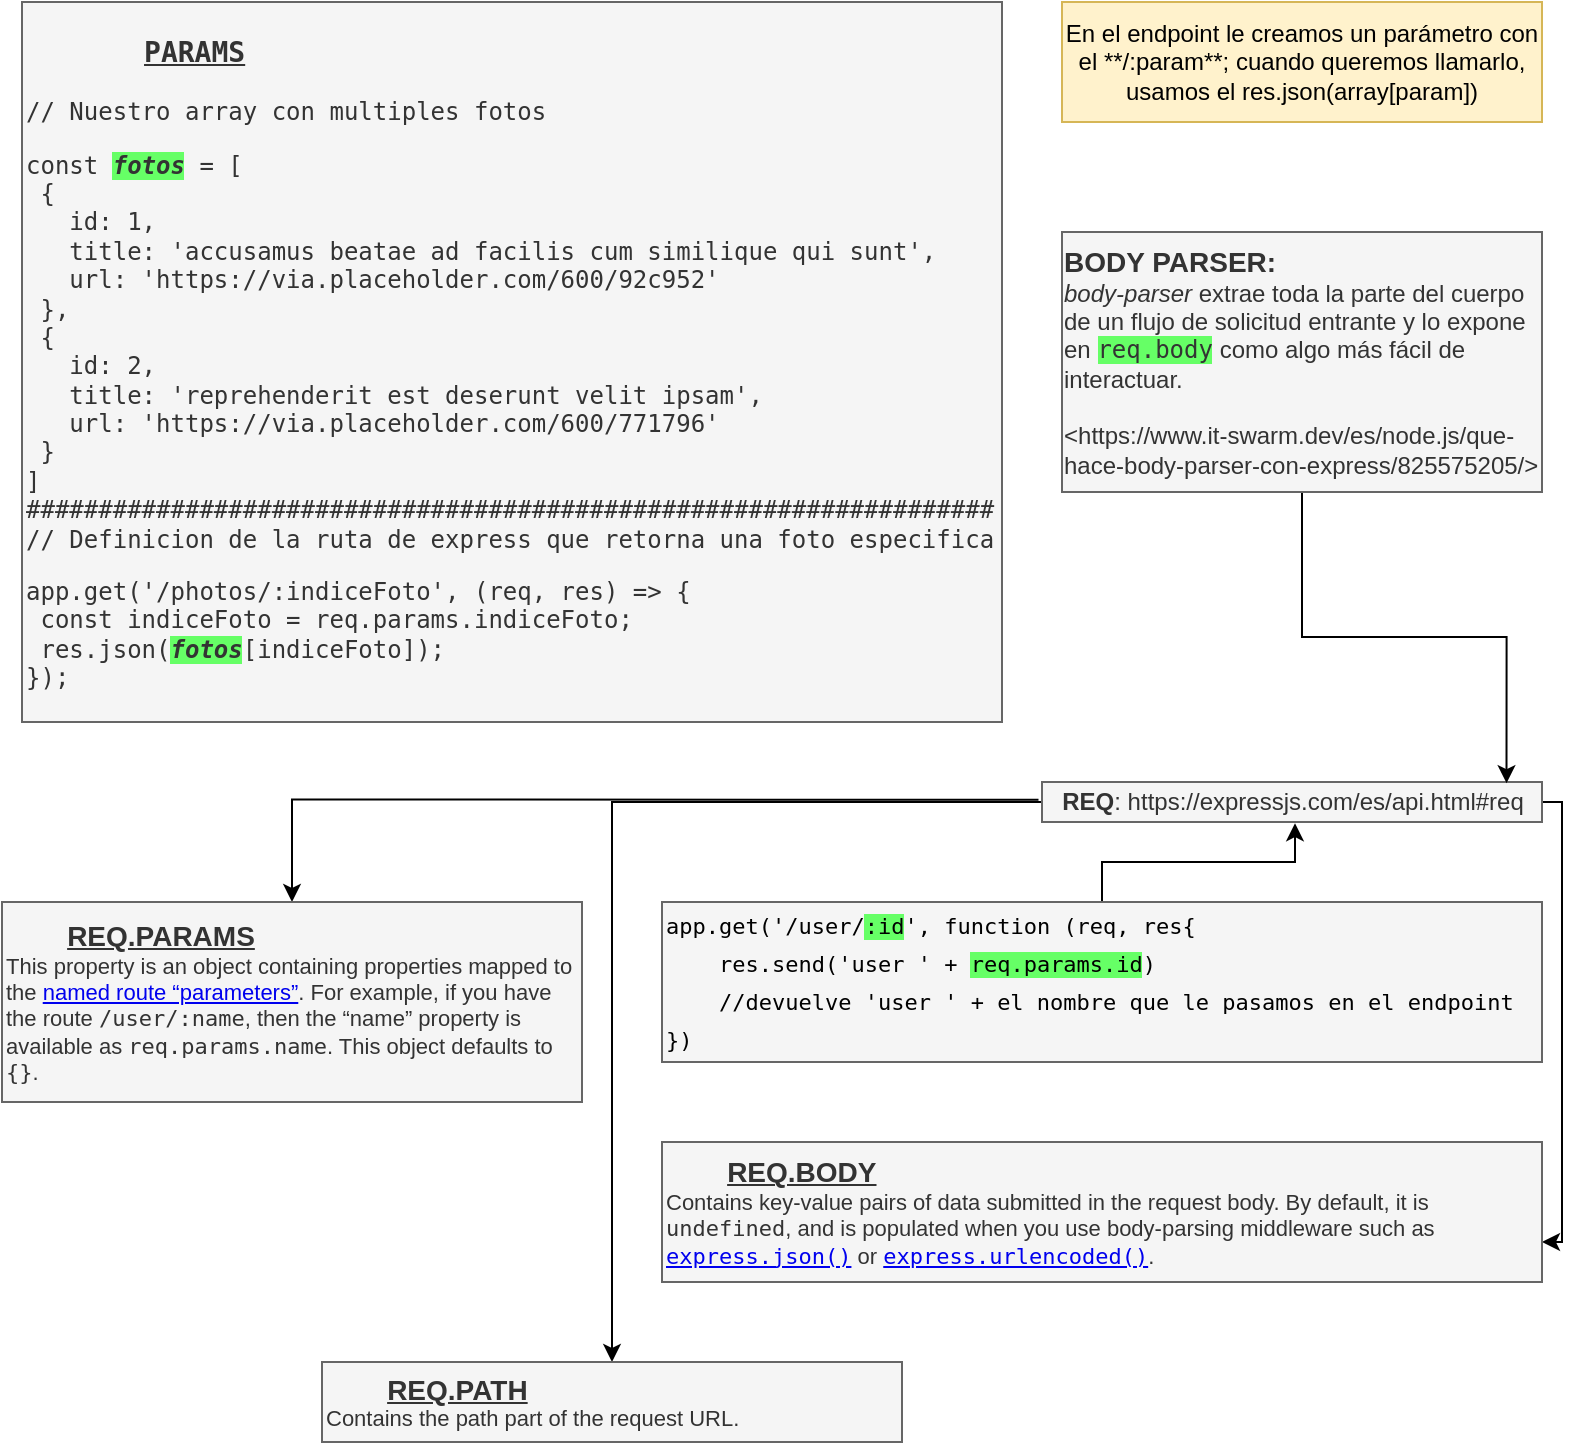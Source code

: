 <mxfile version="13.6.2" type="device"><diagram id="C5RBs43oDa-KdzZeNtuy" name="Page-1"><mxGraphModel dx="1673" dy="960" grid="1" gridSize="10" guides="1" tooltips="1" connect="1" arrows="1" fold="1" page="1" pageScale="1" pageWidth="827" pageHeight="1169" math="0" shadow="0"><root><mxCell id="WIyWlLk6GJQsqaUBKTNV-0"/><mxCell id="WIyWlLk6GJQsqaUBKTNV-1" parent="WIyWlLk6GJQsqaUBKTNV-0"/><mxCell id="s4wS9FY8TFe93iNrgbhF-0" value="&lt;pre class=&quot;md-code-block&quot; style=&quot;font-size: 14px&quot;&gt;&lt;code class=&quot;md-code&quot;&gt;&lt;b&gt;&lt;font style=&quot;font-size: 14px&quot;&gt;       &lt;u&gt;PARAMS&lt;/u&gt;&lt;/font&gt;&lt;/b&gt;&lt;/code&gt;&lt;/pre&gt;&lt;pre class=&quot;md-code-block&quot;&gt;&lt;code class=&quot;md-code&quot;&gt;&lt;font style=&quot;font-size: 12px&quot;&gt;// Nuestro array con multiples fotos&lt;br&gt;&lt;/font&gt;&lt;/code&gt;&lt;/pre&gt;&lt;pre class=&quot;md-code-block&quot;&gt;&lt;code class=&quot;md-code&quot;&gt;const &lt;span style=&quot;background-color: rgb(102 , 255 , 102)&quot;&gt;&lt;b&gt;&lt;i&gt;fotos&lt;/i&gt;&lt;/b&gt;&lt;/span&gt; = [&lt;br&gt; {&lt;br&gt;   id: 1,&lt;br&gt;   title: 'accusamus beatae ad facilis cum similique qui sunt',&lt;br&gt;   url: 'https://via.placeholder.com/600/92c952'&lt;br&gt; },&lt;br&gt; {&lt;br&gt;   id: 2,&lt;br&gt;   title: 'reprehenderit est deserunt velit ipsam',&lt;br&gt;   url: 'https://via.placeholder.com/600/771796'&lt;br&gt; }&lt;br&gt;]&lt;br&gt;###################################################################&lt;br&gt;// Definicion de la ruta de express que retorna una foto especifica&lt;/code&gt;&lt;/pre&gt;&lt;pre class=&quot;md-code-block&quot;&gt;&lt;code class=&quot;md-code&quot;&gt;app.get('/photos/:indiceFoto', (req, res) =&amp;gt; {&lt;br&gt; const indiceFoto = req.params.indiceFoto;&lt;br&gt; res.json(&lt;span style=&quot;background-color: rgb(102 , 255 , 102)&quot;&gt;&lt;b&gt;&lt;i&gt;fotos&lt;/i&gt;&lt;/b&gt;&lt;/span&gt;[indiceFoto]);&lt;br&gt;});&lt;/code&gt;&lt;/pre&gt;" style="text;html=1;strokeColor=#666666;fillColor=#f5f5f5;align=left;verticalAlign=middle;whiteSpace=wrap;rounded=0;fontColor=#333333;" vertex="1" parent="WIyWlLk6GJQsqaUBKTNV-1"><mxGeometry x="40" y="40" width="490" height="360" as="geometry"/></mxCell><mxCell id="s4wS9FY8TFe93iNrgbhF-1" value="En el endpoint le creamos un parámetro con el **/:param**; cuando queremos llamarlo, usamos el res.json(array[param])" style="text;html=1;strokeColor=#d6b656;fillColor=#fff2cc;align=center;verticalAlign=middle;whiteSpace=wrap;rounded=0;" vertex="1" parent="WIyWlLk6GJQsqaUBKTNV-1"><mxGeometry x="560" y="40" width="240" height="60" as="geometry"/></mxCell><mxCell id="s4wS9FY8TFe93iNrgbhF-9" value="" style="edgeStyle=orthogonalEdgeStyle;rounded=0;orthogonalLoop=1;jettySize=auto;html=1;fontSize=11;" edge="1" parent="WIyWlLk6GJQsqaUBKTNV-1" source="s4wS9FY8TFe93iNrgbhF-4" target="s4wS9FY8TFe93iNrgbhF-10"><mxGeometry relative="1" as="geometry"><Array as="points"><mxPoint x="810" y="440"/><mxPoint x="810" y="660"/></Array></mxGeometry></mxCell><mxCell id="s4wS9FY8TFe93iNrgbhF-17" style="edgeStyle=orthogonalEdgeStyle;rounded=0;orthogonalLoop=1;jettySize=auto;html=1;fontSize=11;" edge="1" parent="WIyWlLk6GJQsqaUBKTNV-1" source="s4wS9FY8TFe93iNrgbhF-4" target="s4wS9FY8TFe93iNrgbhF-16"><mxGeometry relative="1" as="geometry"/></mxCell><mxCell id="s4wS9FY8TFe93iNrgbhF-4" value="&lt;b&gt;REQ&lt;/b&gt;:&amp;nbsp;https://expressjs.com/es/api.html#req" style="text;html=1;align=center;verticalAlign=middle;resizable=0;points=[];autosize=1;fillColor=#f5f5f5;strokeColor=#666666;fontColor=#333333;" vertex="1" parent="WIyWlLk6GJQsqaUBKTNV-1"><mxGeometry x="550" y="430" width="250" height="20" as="geometry"/></mxCell><mxCell id="s4wS9FY8TFe93iNrgbhF-12" style="edgeStyle=orthogonalEdgeStyle;rounded=0;orthogonalLoop=1;jettySize=auto;html=1;entryX=0.929;entryY=0.029;entryDx=0;entryDy=0;entryPerimeter=0;fontSize=11;" edge="1" parent="WIyWlLk6GJQsqaUBKTNV-1" source="s4wS9FY8TFe93iNrgbhF-6" target="s4wS9FY8TFe93iNrgbhF-4"><mxGeometry relative="1" as="geometry"/></mxCell><mxCell id="s4wS9FY8TFe93iNrgbhF-6" value="&lt;div style=&quot;text-align: left ; font-size: 14px&quot;&gt;&lt;span&gt;&lt;b&gt;&lt;font style=&quot;font-size: 14px&quot;&gt;BODY PARSER:&lt;/font&gt;&lt;/b&gt;&lt;/span&gt;&lt;/div&gt;&lt;div style=&quot;text-align: left&quot;&gt;&lt;em&gt;body-parser &lt;/em&gt;&lt;span&gt;extrae toda la parte del cuerpo de un flujo de solicitud entrante y lo expone en &lt;/span&gt;&lt;code class=&quot; language-default&quot; style=&quot;background-color: rgb(102 , 255 , 102)&quot;&gt;req.body&lt;/code&gt;&lt;span&gt; como algo más fácil de interactuar.&amp;nbsp;&lt;/span&gt;&lt;/div&gt;&lt;div style=&quot;text-align: left&quot;&gt;&lt;span&gt;&lt;br&gt;&lt;/span&gt;&lt;/div&gt;&lt;div style=&quot;text-align: left&quot;&gt;&lt;span&gt;&amp;lt;&lt;/span&gt;&lt;span&gt;https://www.it-swarm.dev/es/node.js/que-hace-body-parser-con-express/825575205/&amp;gt;&lt;/span&gt;&lt;/div&gt;" style="text;html=1;strokeColor=#666666;fillColor=#f5f5f5;align=center;verticalAlign=middle;whiteSpace=wrap;rounded=0;fontColor=#333333;" vertex="1" parent="WIyWlLk6GJQsqaUBKTNV-1"><mxGeometry x="560" y="155" width="240" height="130" as="geometry"/></mxCell><mxCell id="s4wS9FY8TFe93iNrgbhF-14" value="" style="edgeStyle=orthogonalEdgeStyle;rounded=0;orthogonalLoop=1;jettySize=auto;html=1;fontSize=11;exitX=-0.007;exitY=0.441;exitDx=0;exitDy=0;exitPerimeter=0;" edge="1" parent="WIyWlLk6GJQsqaUBKTNV-1" source="s4wS9FY8TFe93iNrgbhF-4" target="s4wS9FY8TFe93iNrgbhF-13"><mxGeometry relative="1" as="geometry"><mxPoint x="540" y="440" as="sourcePoint"/></mxGeometry></mxCell><mxCell id="s4wS9FY8TFe93iNrgbhF-15" style="edgeStyle=orthogonalEdgeStyle;rounded=0;orthogonalLoop=1;jettySize=auto;html=1;entryX=0.506;entryY=1.029;entryDx=0;entryDy=0;entryPerimeter=0;fontSize=11;" edge="1" parent="WIyWlLk6GJQsqaUBKTNV-1" source="s4wS9FY8TFe93iNrgbhF-7" target="s4wS9FY8TFe93iNrgbhF-4"><mxGeometry relative="1" as="geometry"/></mxCell><mxCell id="s4wS9FY8TFe93iNrgbhF-7" value="&lt;div style=&quot;line-height: 19px ; font-size: 11px&quot;&gt;&lt;font face=&quot;droid sans mono, monospace, monospace, droid sans fallback&quot; color=&quot;#000000&quot; style=&quot;font-size: 11px&quot;&gt;&lt;span style=&quot;font-size: 11px&quot;&gt;app.get('/user/&lt;span style=&quot;background-color: rgb(102 , 255 , 102)&quot;&gt;:id&lt;/span&gt;', function (req, res{&lt;/span&gt;&lt;/font&gt;&lt;/div&gt;&lt;div style=&quot;line-height: 19px ; font-size: 11px&quot;&gt;&lt;font face=&quot;droid sans mono, monospace, monospace, droid sans fallback&quot; color=&quot;#000000&quot; style=&quot;font-size: 11px&quot;&gt;&lt;span style=&quot;font-size: 11px&quot;&gt;&amp;nbsp; &amp;nbsp; res.send('user ' + &lt;span style=&quot;background-color: rgb(102 , 255 , 102)&quot;&gt;req.params.id&lt;/span&gt;)&lt;/span&gt;&lt;/font&gt;&lt;/div&gt;&lt;div style=&quot;line-height: 19px ; font-size: 11px&quot;&gt;&lt;font face=&quot;droid sans mono, monospace, monospace, droid sans fallback&quot; color=&quot;#000000&quot; style=&quot;font-size: 11px&quot;&gt;&lt;span style=&quot;font-size: 11px&quot;&gt;&amp;nbsp; &amp;nbsp; //devuelve 'user ' + el nombre que le pasamos en el endpoint&lt;/span&gt;&lt;/font&gt;&lt;/div&gt;&lt;div style=&quot;line-height: 19px ; font-size: 11px&quot;&gt;&lt;font face=&quot;droid sans mono, monospace, monospace, droid sans fallback&quot; color=&quot;#000000&quot; style=&quot;font-size: 11px&quot;&gt;&lt;span style=&quot;font-size: 11px&quot;&gt;})&lt;/span&gt;&lt;/font&gt;&lt;br style=&quot;font-size: 11px&quot;&gt;&lt;/div&gt;" style="whiteSpace=wrap;html=1;fontColor=#333333;strokeColor=#666666;fillColor=#f5f5f5;align=left;fontSize=11;" vertex="1" parent="WIyWlLk6GJQsqaUBKTNV-1"><mxGeometry x="360" y="490" width="440" height="80" as="geometry"/></mxCell><mxCell id="s4wS9FY8TFe93iNrgbhF-10" value="&lt;font&gt;&lt;b&gt;&amp;nbsp; &amp;nbsp; &amp;nbsp; &amp;nbsp; &amp;nbsp; &lt;u&gt;&lt;font style=&quot;font-size: 14px&quot;&gt;REQ.BODY&lt;/font&gt;&lt;/u&gt;&lt;/b&gt;&lt;br&gt;Contains key-value pairs of data submitted in the request body. By default, it is &lt;code style=&quot;font-size: 11px&quot;&gt;undefined&lt;/code&gt;, and is populated when you use body-parsing middleware such as &lt;a href=&quot;https://expressjs.com/es/api.html#express.json&quot; style=&quot;font-size: 11px&quot;&gt;&lt;code&gt;express.json()&lt;/code&gt;&lt;/a&gt; or &lt;a href=&quot;https://expressjs.com/es/api.html#express.urlencoded&quot; style=&quot;font-size: 11px&quot;&gt;&lt;code&gt;express.urlencoded()&lt;/code&gt;&lt;/a&gt;.&lt;/font&gt;" style="whiteSpace=wrap;html=1;fontSize=11;fontColor=#333333;align=left;strokeColor=#666666;fillColor=#f5f5f5;" vertex="1" parent="WIyWlLk6GJQsqaUBKTNV-1"><mxGeometry x="360" y="610" width="440" height="70" as="geometry"/></mxCell><mxCell id="s4wS9FY8TFe93iNrgbhF-13" value="&lt;b&gt;&amp;nbsp; &amp;nbsp; &amp;nbsp; &amp;nbsp; &amp;nbsp;&amp;nbsp;&lt;/b&gt;&lt;b style=&quot;font-size: 14px&quot;&gt;&lt;u&gt;REQ.PARAMS&lt;br&gt;&lt;/u&gt;&lt;/b&gt;This property is an object containing properties mapped to the &lt;a href=&quot;https://expressjs.com/es/guide/routing.html#route-parameters&quot;&gt;named route “parameters”&lt;/a&gt;. For example, if you have the route &lt;code&gt;/user/:name&lt;/code&gt;, then the “name” property is available as &lt;code&gt;req.params.name&lt;/code&gt;. This object defaults to &lt;code&gt;{}&lt;/code&gt;." style="whiteSpace=wrap;html=1;fontSize=11;fontColor=#333333;align=left;strokeColor=#666666;fillColor=#f5f5f5;" vertex="1" parent="WIyWlLk6GJQsqaUBKTNV-1"><mxGeometry x="30" y="490" width="290" height="100" as="geometry"/></mxCell><mxCell id="s4wS9FY8TFe93iNrgbhF-16" value="&lt;b&gt;&amp;nbsp; &amp;nbsp; &amp;nbsp; &amp;nbsp; &amp;nbsp;&amp;nbsp;&lt;/b&gt;&lt;b style=&quot;font-size: 14px&quot;&gt;&lt;u&gt;REQ.PATH&lt;br&gt;&lt;/u&gt;&lt;/b&gt;Contains the path part of the request URL." style="whiteSpace=wrap;html=1;fontSize=11;fontColor=#333333;align=left;strokeColor=#666666;fillColor=#f5f5f5;" vertex="1" parent="WIyWlLk6GJQsqaUBKTNV-1"><mxGeometry x="190" y="720" width="290" height="40" as="geometry"/></mxCell></root></mxGraphModel></diagram></mxfile>